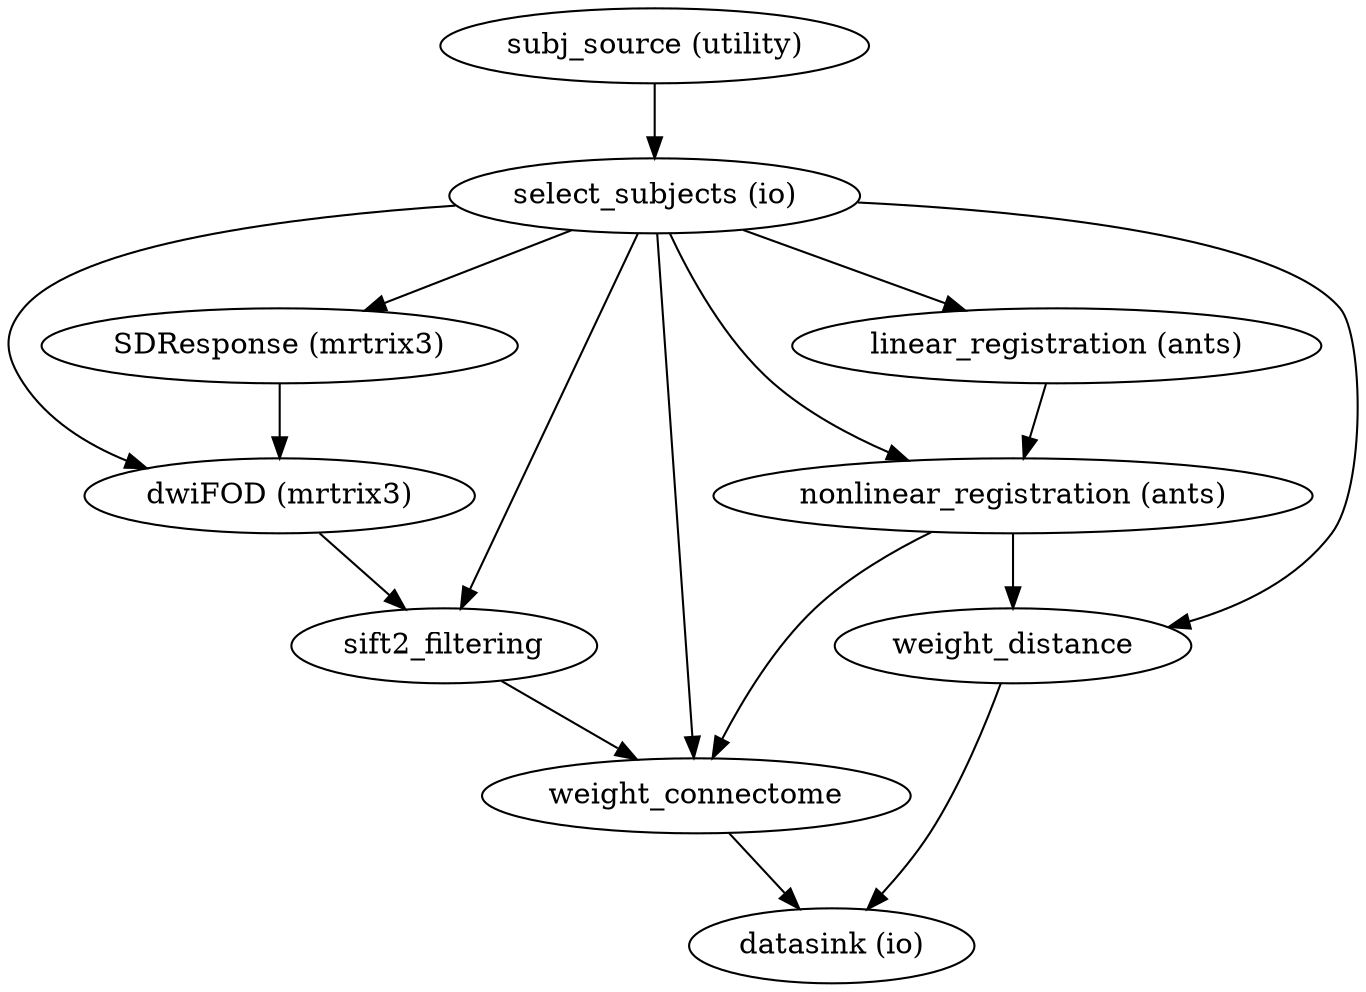 strict digraph  {
"subj_source (utility)";
"select_subjects (io)";
"linear_registration (ants)";
"nonlinear_registration (ants)";
"SDResponse (mrtrix3)";
"dwiFOD (mrtrix3)";
sift2_filtering;
weight_connectome;
weight_distance;
"datasink (io)";
"subj_source (utility)" -> "select_subjects (io)";
"select_subjects (io)" -> "linear_registration (ants)";
"select_subjects (io)" -> "nonlinear_registration (ants)";
"select_subjects (io)" -> "SDResponse (mrtrix3)";
"select_subjects (io)" -> "dwiFOD (mrtrix3)";
"select_subjects (io)" -> sift2_filtering;
"select_subjects (io)" -> weight_connectome;
"select_subjects (io)" -> weight_distance;
"linear_registration (ants)" -> "nonlinear_registration (ants)";
"nonlinear_registration (ants)" -> weight_connectome;
"nonlinear_registration (ants)" -> weight_distance;
"SDResponse (mrtrix3)" -> "dwiFOD (mrtrix3)";
"dwiFOD (mrtrix3)" -> sift2_filtering;
sift2_filtering -> weight_connectome;
weight_connectome -> "datasink (io)";
weight_distance -> "datasink (io)";
}
